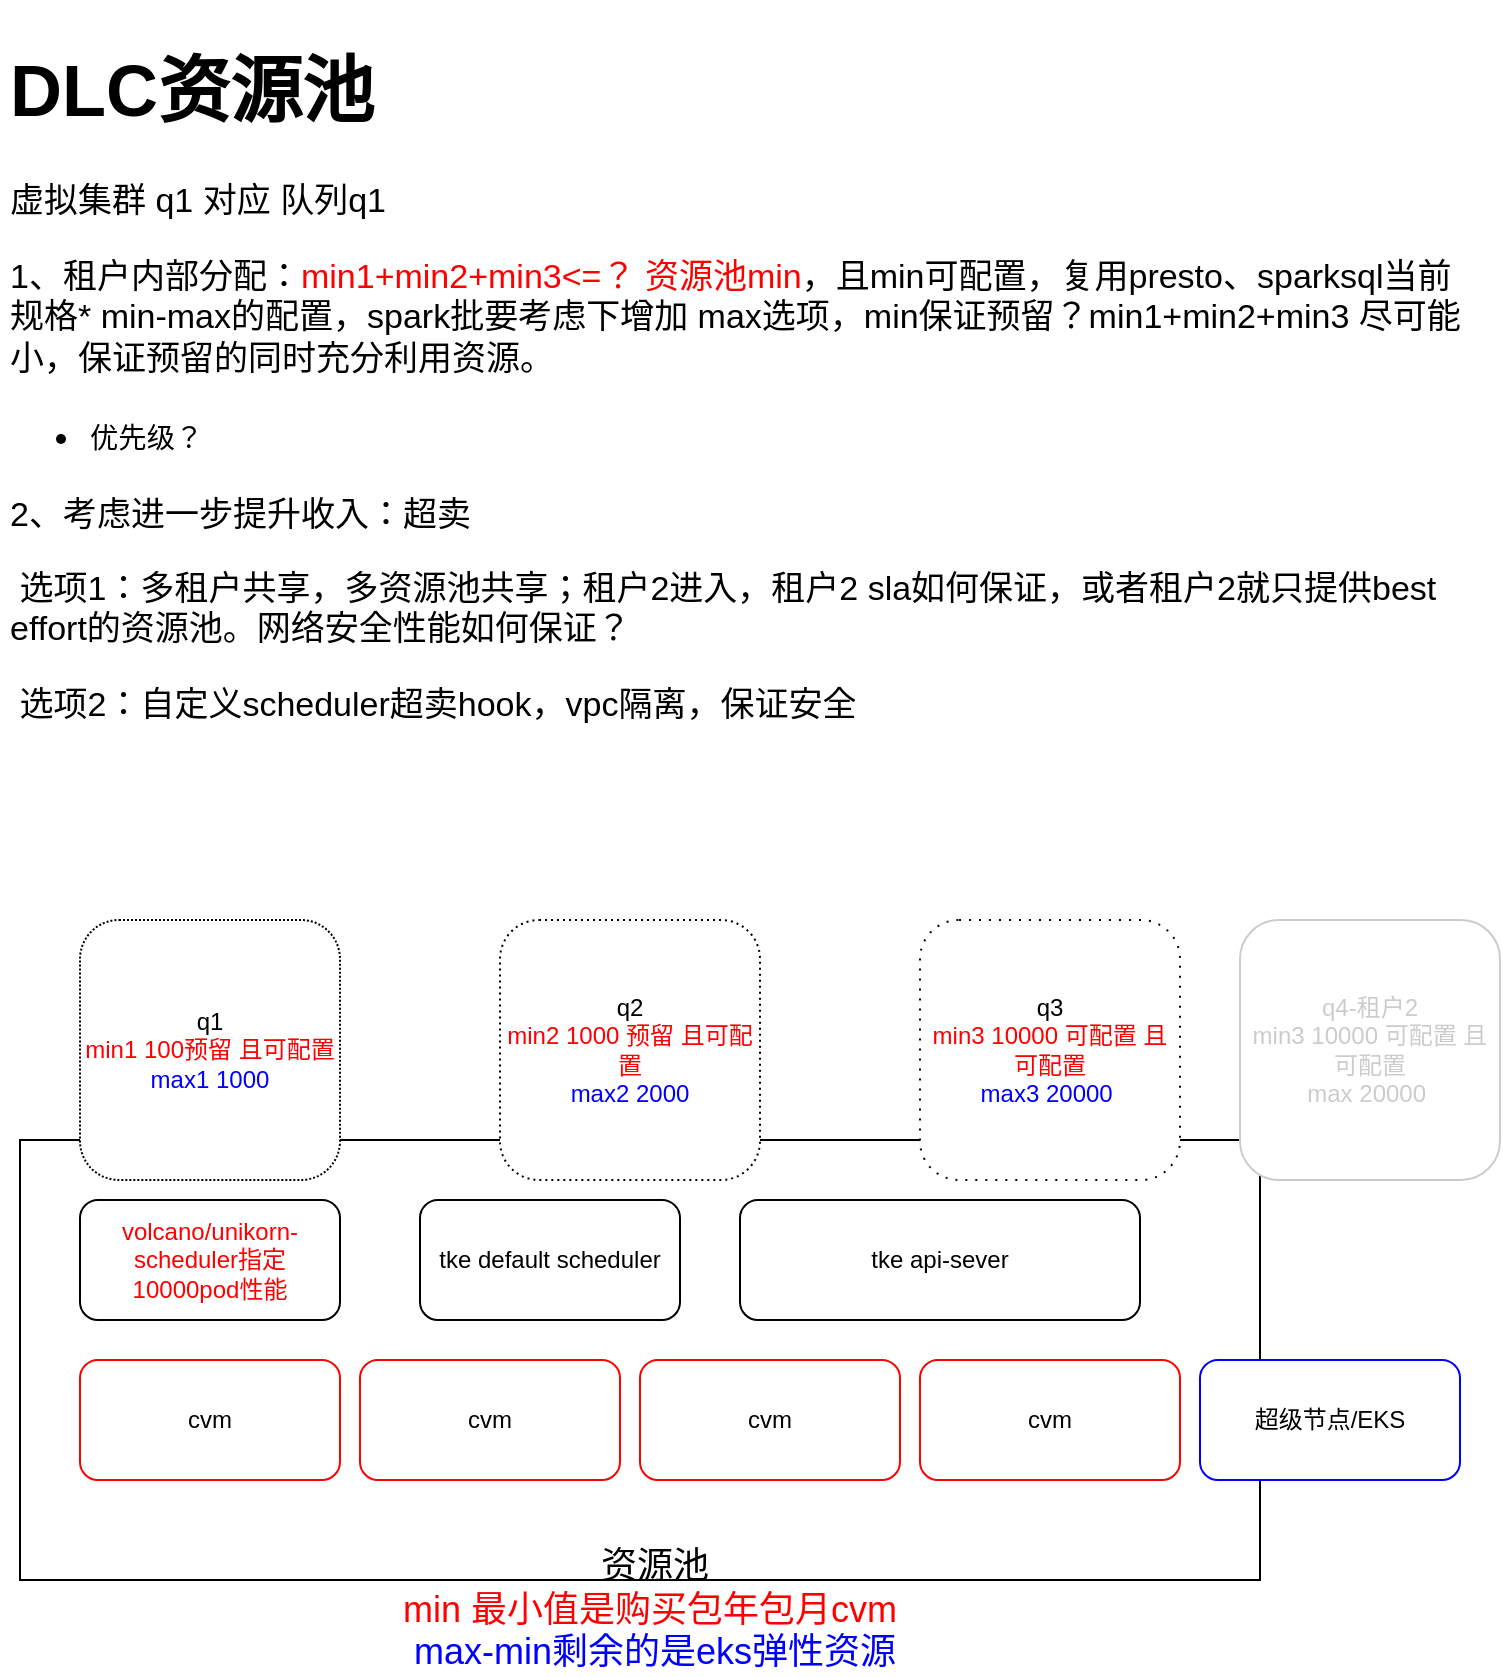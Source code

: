 <mxfile version="20.5.3" type="github">
  <diagram id="hqS82j75-_uDZCX89QL6" name="Page-1">
    <mxGraphModel dx="1497" dy="881" grid="1" gridSize="10" guides="1" tooltips="1" connect="1" arrows="1" fold="1" page="1" pageScale="1" pageWidth="827" pageHeight="1169" math="0" shadow="0">
      <root>
        <mxCell id="0" />
        <mxCell id="1" parent="0" />
        <mxCell id="1Zz1Nqhw6DDxJ3_sBbBU-10" value="" style="rounded=0;whiteSpace=wrap;html=1;" vertex="1" parent="1">
          <mxGeometry x="320" y="630" width="620" height="220" as="geometry" />
        </mxCell>
        <mxCell id="1Zz1Nqhw6DDxJ3_sBbBU-2" value="tke api-sever" style="rounded=1;whiteSpace=wrap;html=1;" vertex="1" parent="1">
          <mxGeometry x="680" y="660" width="200" height="60" as="geometry" />
        </mxCell>
        <mxCell id="1Zz1Nqhw6DDxJ3_sBbBU-3" value="cvm" style="rounded=1;whiteSpace=wrap;html=1;strokeColor=#FF0000;" vertex="1" parent="1">
          <mxGeometry x="350" y="740" width="130" height="60" as="geometry" />
        </mxCell>
        <mxCell id="1Zz1Nqhw6DDxJ3_sBbBU-4" value="cvm" style="rounded=1;whiteSpace=wrap;html=1;strokeColor=#FF0000;" vertex="1" parent="1">
          <mxGeometry x="490" y="740" width="130" height="60" as="geometry" />
        </mxCell>
        <mxCell id="1Zz1Nqhw6DDxJ3_sBbBU-5" value="cvm" style="rounded=1;whiteSpace=wrap;html=1;strokeColor=#FF0000;" vertex="1" parent="1">
          <mxGeometry x="630" y="740" width="130" height="60" as="geometry" />
        </mxCell>
        <mxCell id="1Zz1Nqhw6DDxJ3_sBbBU-6" value="cvm" style="rounded=1;whiteSpace=wrap;html=1;strokeColor=#FF0000;" vertex="1" parent="1">
          <mxGeometry x="770" y="740" width="130" height="60" as="geometry" />
        </mxCell>
        <mxCell id="1Zz1Nqhw6DDxJ3_sBbBU-7" value="q1&lt;br&gt;&lt;font color=&quot;#ff0000&quot;&gt;min1 100预留 且可配置&lt;br&gt;&lt;/font&gt;&lt;font color=&quot;#0000ff&quot;&gt;max1 1000&lt;/font&gt;" style="rounded=1;whiteSpace=wrap;html=1;dashed=1;dashPattern=1 1;" vertex="1" parent="1">
          <mxGeometry x="350" y="520" width="130" height="130" as="geometry" />
        </mxCell>
        <mxCell id="1Zz1Nqhw6DDxJ3_sBbBU-8" value="q2&lt;br&gt;&lt;font color=&quot;#ff0000&quot;&gt;min2 1000 预留 且可配置&lt;br&gt;&lt;/font&gt;&lt;font color=&quot;#0000ff&quot;&gt;max2 2000&lt;/font&gt;" style="rounded=1;whiteSpace=wrap;html=1;dashed=1;dashPattern=1 2;" vertex="1" parent="1">
          <mxGeometry x="560" y="520" width="130" height="130" as="geometry" />
        </mxCell>
        <mxCell id="1Zz1Nqhw6DDxJ3_sBbBU-9" value="q3&lt;br&gt;&lt;font color=&quot;#ff0000&quot;&gt;min3 10000 可配置 且可配置&lt;br&gt;&lt;/font&gt;&lt;font color=&quot;#0000ff&quot;&gt;max3 20000&amp;nbsp;&lt;/font&gt;" style="rounded=1;whiteSpace=wrap;html=1;dashed=1;dashPattern=1 4;" vertex="1" parent="1">
          <mxGeometry x="770" y="520" width="130" height="130" as="geometry" />
        </mxCell>
        <mxCell id="1Zz1Nqhw6DDxJ3_sBbBU-11" value="&lt;font color=&quot;#ff0000&quot;&gt;volcano/unikorn-scheduler指定 10000pod性能&lt;/font&gt;" style="rounded=1;whiteSpace=wrap;html=1;" vertex="1" parent="1">
          <mxGeometry x="350" y="660" width="130" height="60" as="geometry" />
        </mxCell>
        <mxCell id="1Zz1Nqhw6DDxJ3_sBbBU-12" value="tke default scheduler" style="rounded=1;whiteSpace=wrap;html=1;" vertex="1" parent="1">
          <mxGeometry x="520" y="660" width="130" height="60" as="geometry" />
        </mxCell>
        <mxCell id="1Zz1Nqhw6DDxJ3_sBbBU-13" value="超级节点/EKS" style="rounded=1;whiteSpace=wrap;html=1;strokeColor=#0000FF;" vertex="1" parent="1">
          <mxGeometry x="910" y="740" width="130" height="60" as="geometry" />
        </mxCell>
        <mxCell id="1Zz1Nqhw6DDxJ3_sBbBU-19" value="&lt;font style=&quot;font-size: 18px;&quot;&gt;&lt;font style=&quot;font-size: 18px;&quot; color=&quot;#000000&quot;&gt;资源池&lt;/font&gt; &lt;br&gt;&lt;font style=&quot;font-size: 18px;&quot; color=&quot;#ff0000&quot;&gt;min 最小值是购买包年包月cvm&lt;/font&gt;&amp;nbsp;&lt;br&gt;max-min剩余的是eks弹性资源&lt;/font&gt;" style="text;html=1;strokeColor=none;fillColor=none;align=center;verticalAlign=middle;whiteSpace=wrap;rounded=0;fontColor=#0000FF;" vertex="1" parent="1">
          <mxGeometry x="505" y="850" width="265" height="30" as="geometry" />
        </mxCell>
        <mxCell id="1Zz1Nqhw6DDxJ3_sBbBU-20" value="&lt;h1&gt;DLC资源池&lt;/h1&gt;&lt;p style=&quot;font-size: 17px;&quot;&gt;&lt;font style=&quot;font-size: 17px;&quot;&gt;虚拟集群 q1 对应 队列q1&lt;/font&gt;&lt;/p&gt;&lt;p style=&quot;font-size: 17px;&quot;&gt;&lt;span style=&quot;background-color: initial;&quot;&gt;1、租户内部分配：&lt;font color=&quot;#ff0000&quot;&gt;min1+min2+min3&amp;lt;=？ 资源池min&lt;/font&gt;，且min可配置，复用presto、sparksql当前 规格* min-max的配置，spark批要考虑下增加 max选项，min保证预留？min1+min2+min3 尽可能小，保证预留的同时充分利用资源。&lt;/span&gt;&lt;br&gt;&lt;/p&gt;&lt;p style=&quot;&quot;&gt;&lt;/p&gt;&lt;ul style=&quot;&quot;&gt;&lt;li style=&quot;&quot;&gt;&lt;span style=&quot;font-size: 14.167px;&quot;&gt;优先级？&lt;/span&gt;&lt;/li&gt;&lt;/ul&gt;&lt;p&gt;&lt;/p&gt;&lt;p style=&quot;font-size: 17px;&quot;&gt;&lt;span style=&quot;background-color: initial;&quot;&gt;2、考虑进一步提升收入：&lt;/span&gt;&lt;span style=&quot;background-color: initial;&quot;&gt;超卖&amp;nbsp;&lt;/span&gt;&lt;/p&gt;&lt;p style=&quot;font-size: 17px;&quot;&gt;&lt;span style=&quot;background-color: initial;&quot;&gt;&lt;span style=&quot;white-space: pre;&quot;&gt;	&lt;/span&gt;选项1：多租户共享，多资源池共享；租户2进入，租户2 sla如何保证，或者租户2就只提供best effort的资源池。网络安全性能如何保证？&lt;/span&gt;&lt;/p&gt;&lt;p style=&quot;font-size: 17px;&quot;&gt;&lt;span style=&quot;background-color: initial;&quot;&gt;&lt;span style=&quot;white-space: pre;&quot;&gt;	&lt;/span&gt;选项2：自定义scheduler超卖hook，vpc隔离，保证安全&lt;/span&gt;&lt;/p&gt;&lt;p style=&quot;font-size: 17px;&quot;&gt;&lt;span style=&quot;background-color: initial;&quot;&gt;&lt;br&gt;&lt;/span&gt;&lt;/p&gt;" style="text;html=1;strokeColor=none;fillColor=none;spacing=5;spacingTop=-20;whiteSpace=wrap;overflow=hidden;rounded=0;fontSize=18;fontColor=#000000;" vertex="1" parent="1">
          <mxGeometry x="310" y="70" width="750" height="440" as="geometry" />
        </mxCell>
        <mxCell id="1Zz1Nqhw6DDxJ3_sBbBU-21" value="q4-租户2&lt;br&gt;&lt;font&gt;min3 10000 可配置 且可配置&lt;br&gt;&lt;/font&gt;&lt;font&gt;max 20000&amp;nbsp;&lt;/font&gt;" style="rounded=1;whiteSpace=wrap;html=1;strokeColor=#CCCCCC;fontColor=#CCCCCC;" vertex="1" parent="1">
          <mxGeometry x="930" y="520" width="130" height="130" as="geometry" />
        </mxCell>
      </root>
    </mxGraphModel>
  </diagram>
</mxfile>
